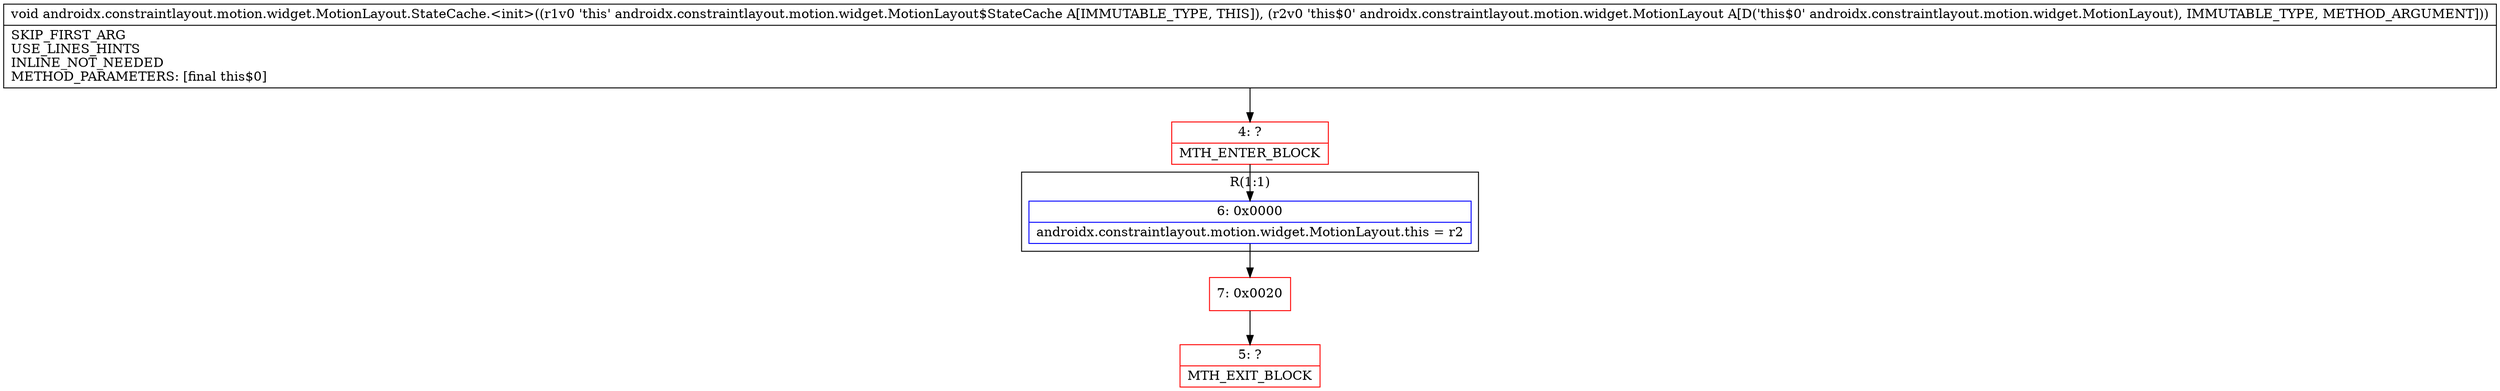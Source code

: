 digraph "CFG forandroidx.constraintlayout.motion.widget.MotionLayout.StateCache.\<init\>(Landroidx\/constraintlayout\/motion\/widget\/MotionLayout;)V" {
subgraph cluster_Region_155177965 {
label = "R(1:1)";
node [shape=record,color=blue];
Node_6 [shape=record,label="{6\:\ 0x0000|androidx.constraintlayout.motion.widget.MotionLayout.this = r2\l}"];
}
Node_4 [shape=record,color=red,label="{4\:\ ?|MTH_ENTER_BLOCK\l}"];
Node_7 [shape=record,color=red,label="{7\:\ 0x0020}"];
Node_5 [shape=record,color=red,label="{5\:\ ?|MTH_EXIT_BLOCK\l}"];
MethodNode[shape=record,label="{void androidx.constraintlayout.motion.widget.MotionLayout.StateCache.\<init\>((r1v0 'this' androidx.constraintlayout.motion.widget.MotionLayout$StateCache A[IMMUTABLE_TYPE, THIS]), (r2v0 'this$0' androidx.constraintlayout.motion.widget.MotionLayout A[D('this$0' androidx.constraintlayout.motion.widget.MotionLayout), IMMUTABLE_TYPE, METHOD_ARGUMENT]))  | SKIP_FIRST_ARG\lUSE_LINES_HINTS\lINLINE_NOT_NEEDED\lMETHOD_PARAMETERS: [final this$0]\l}"];
MethodNode -> Node_4;Node_6 -> Node_7;
Node_4 -> Node_6;
Node_7 -> Node_5;
}

